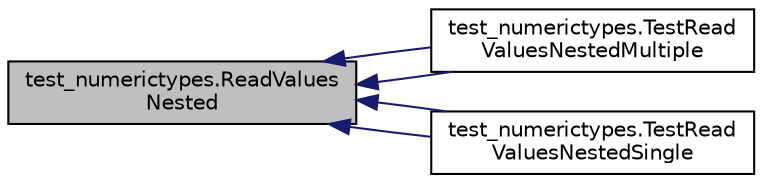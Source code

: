 digraph "test_numerictypes.ReadValuesNested"
{
 // LATEX_PDF_SIZE
  edge [fontname="Helvetica",fontsize="10",labelfontname="Helvetica",labelfontsize="10"];
  node [fontname="Helvetica",fontsize="10",shape=record];
  rankdir="LR";
  Node1 [label="test_numerictypes.ReadValues\lNested",height=0.2,width=0.4,color="black", fillcolor="grey75", style="filled", fontcolor="black",tooltip=" "];
  Node1 -> Node2 [dir="back",color="midnightblue",fontsize="10",style="solid",fontname="Helvetica"];
  Node2 [label="test_numerictypes.TestRead\lValuesNestedMultiple",height=0.2,width=0.4,color="black", fillcolor="white", style="filled",URL="$classtest__numerictypes_1_1TestReadValuesNestedMultiple.html",tooltip=" "];
  Node1 -> Node2 [dir="back",color="midnightblue",fontsize="10",style="solid",fontname="Helvetica"];
  Node1 -> Node3 [dir="back",color="midnightblue",fontsize="10",style="solid",fontname="Helvetica"];
  Node3 [label="test_numerictypes.TestRead\lValuesNestedSingle",height=0.2,width=0.4,color="black", fillcolor="white", style="filled",URL="$classtest__numerictypes_1_1TestReadValuesNestedSingle.html",tooltip=" "];
  Node1 -> Node3 [dir="back",color="midnightblue",fontsize="10",style="solid",fontname="Helvetica"];
}
